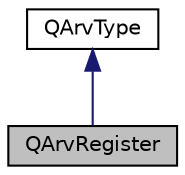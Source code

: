 digraph "QArvRegister"
{
  edge [fontname="Helvetica",fontsize="10",labelfontname="Helvetica",labelfontsize="10"];
  node [fontname="Helvetica",fontsize="10",shape=record];
  Node1 [label="QArvRegister",height=0.2,width=0.4,color="black", fillcolor="grey75", style="filled", fontcolor="black"];
  Node2 -> Node1 [dir="back",color="midnightblue",fontsize="10",style="solid",fontname="Helvetica"];
  Node2 [label="QArvType",height=0.2,width=0.4,color="black", fillcolor="white", style="filled",URL="$struct_q_arv_type.html",tooltip="These types are used by the QArvCamera model and delegate to edit feature node values. "];
}
